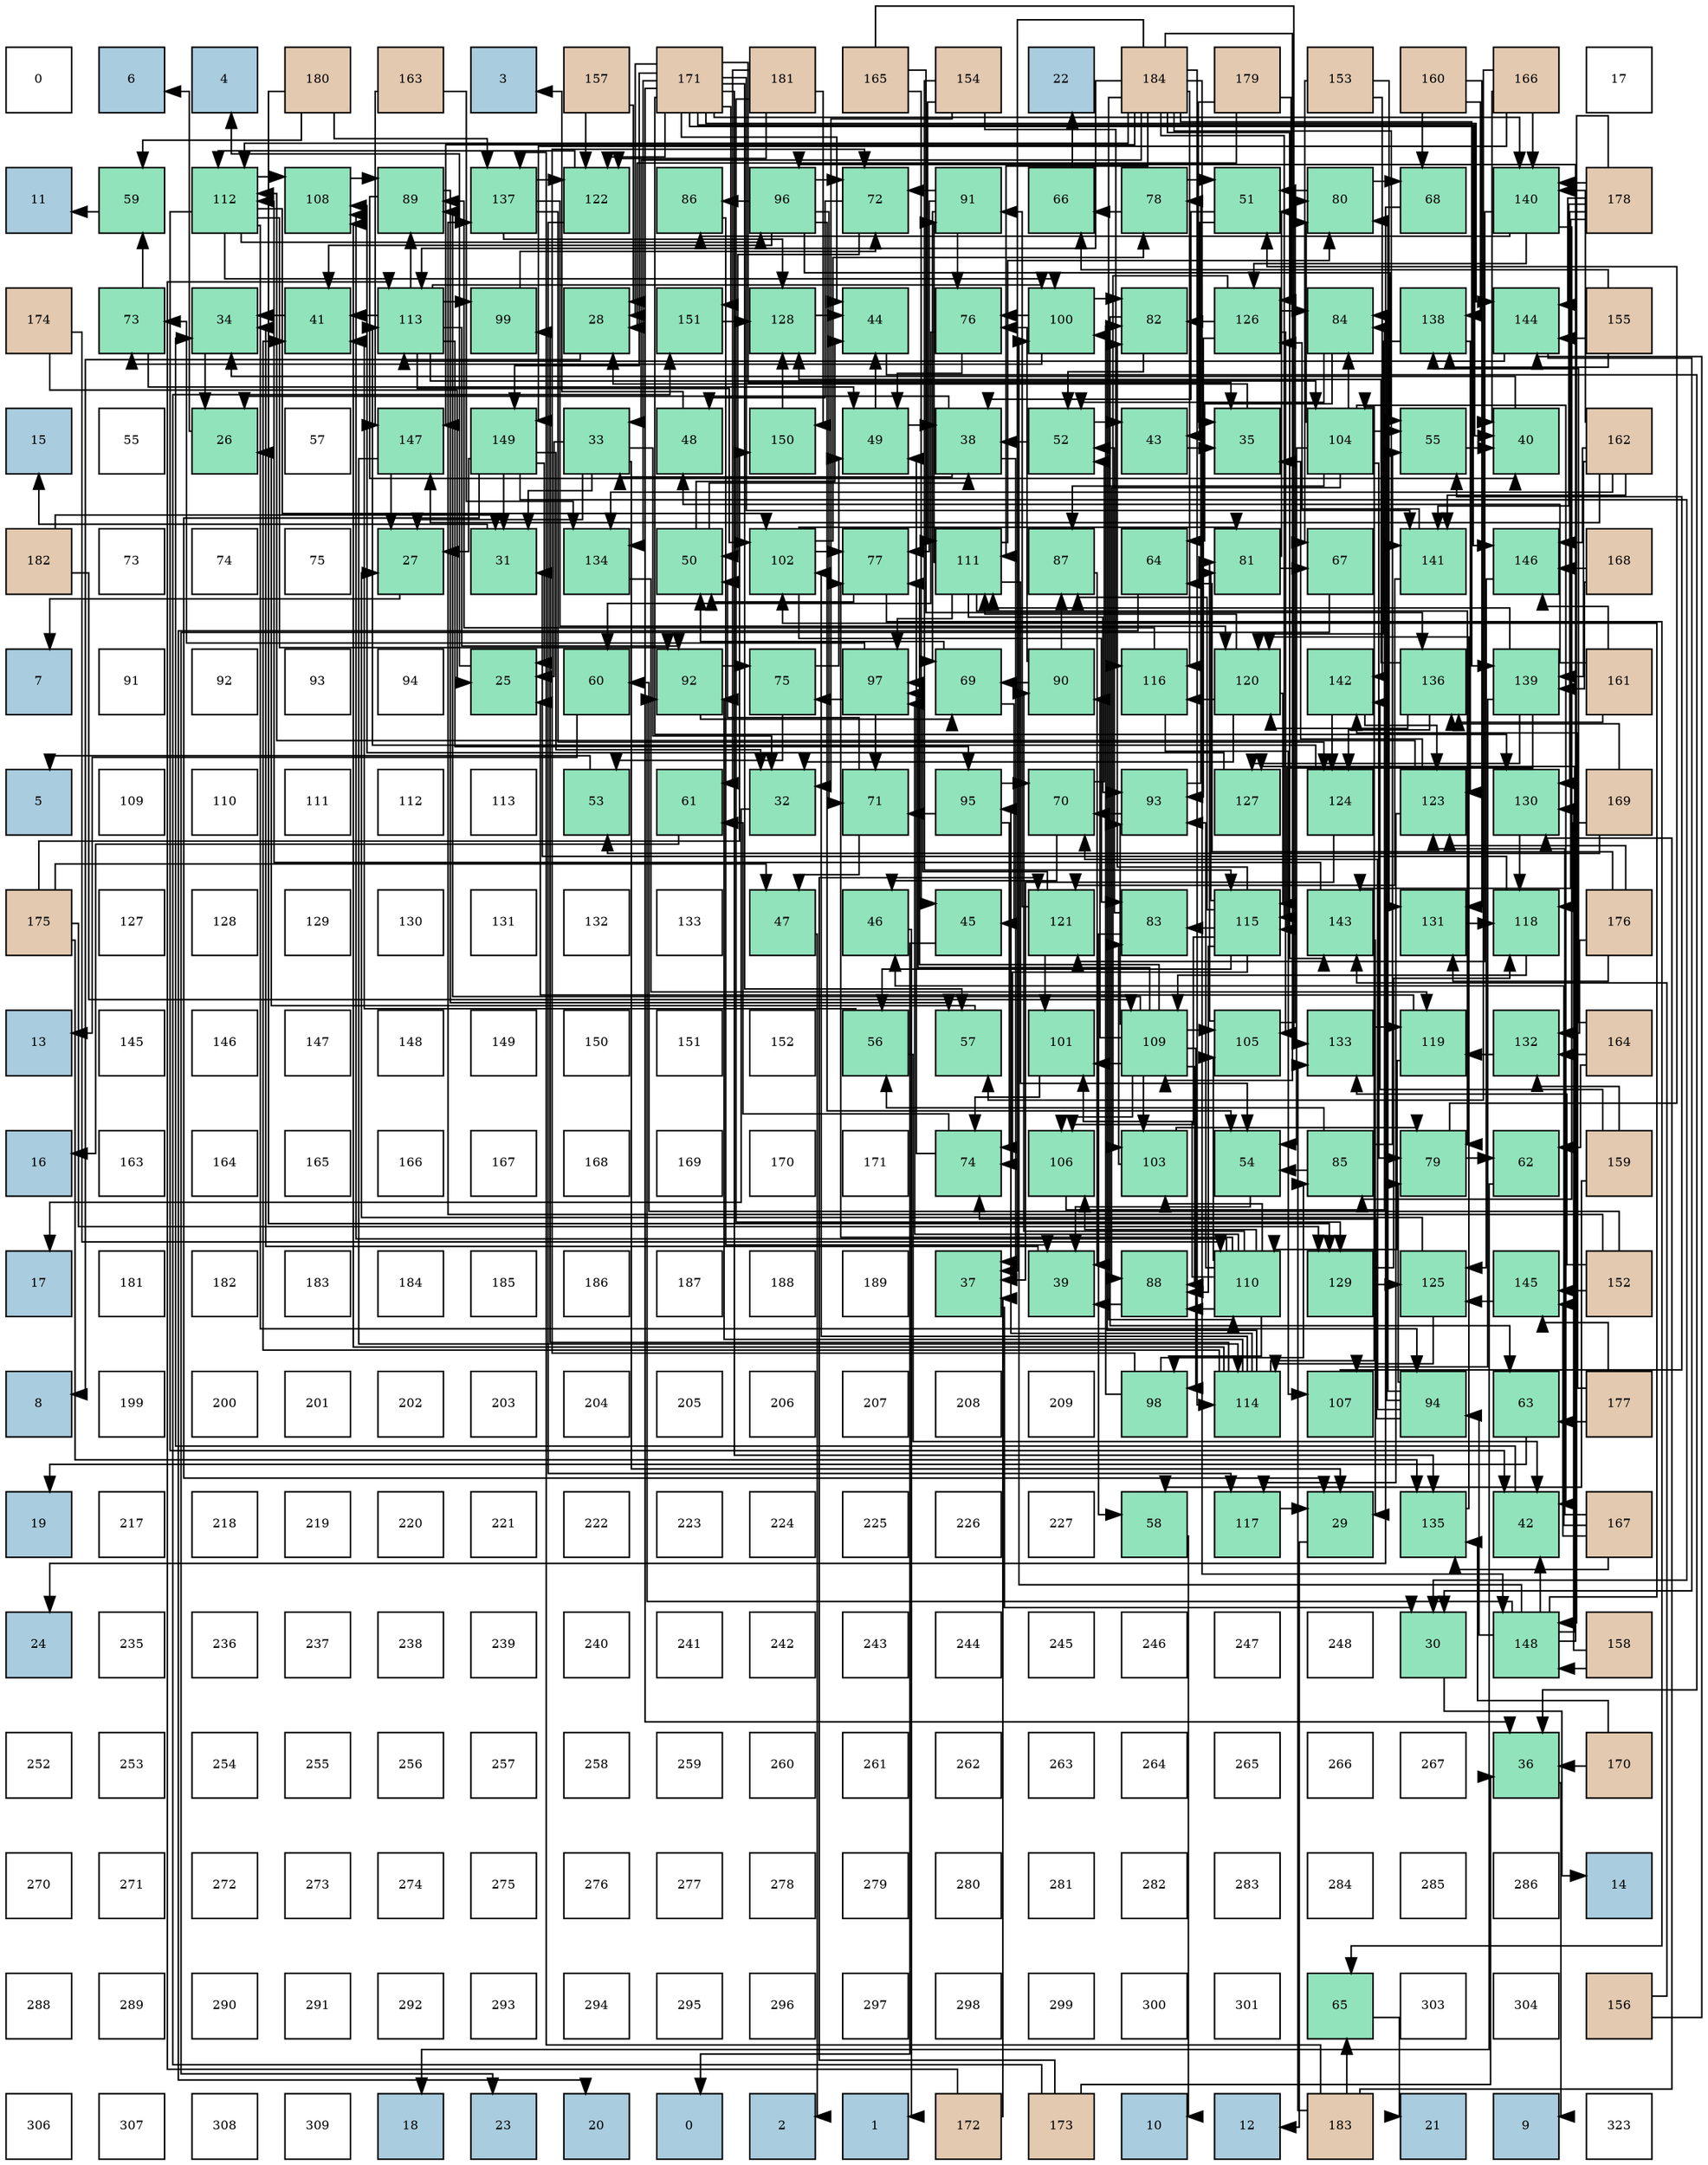 digraph layout{
 rankdir=TB;
 splines=ortho;
 node [style=filled shape=square fixedsize=true width=0.6];
0[label="0", fontsize=8, fillcolor="#ffffff"];
1[label="6", fontsize=8, fillcolor="#a9ccde"];
2[label="4", fontsize=8, fillcolor="#a9ccde"];
3[label="180", fontsize=8, fillcolor="#e3c9af"];
4[label="163", fontsize=8, fillcolor="#e3c9af"];
5[label="3", fontsize=8, fillcolor="#a9ccde"];
6[label="157", fontsize=8, fillcolor="#e3c9af"];
7[label="171", fontsize=8, fillcolor="#e3c9af"];
8[label="181", fontsize=8, fillcolor="#e3c9af"];
9[label="165", fontsize=8, fillcolor="#e3c9af"];
10[label="154", fontsize=8, fillcolor="#e3c9af"];
11[label="22", fontsize=8, fillcolor="#a9ccde"];
12[label="184", fontsize=8, fillcolor="#e3c9af"];
13[label="179", fontsize=8, fillcolor="#e3c9af"];
14[label="153", fontsize=8, fillcolor="#e3c9af"];
15[label="160", fontsize=8, fillcolor="#e3c9af"];
16[label="166", fontsize=8, fillcolor="#e3c9af"];
17[label="17", fontsize=8, fillcolor="#ffffff"];
18[label="11", fontsize=8, fillcolor="#a9ccde"];
19[label="59", fontsize=8, fillcolor="#91e3bb"];
20[label="112", fontsize=8, fillcolor="#91e3bb"];
21[label="108", fontsize=8, fillcolor="#91e3bb"];
22[label="89", fontsize=8, fillcolor="#91e3bb"];
23[label="137", fontsize=8, fillcolor="#91e3bb"];
24[label="122", fontsize=8, fillcolor="#91e3bb"];
25[label="86", fontsize=8, fillcolor="#91e3bb"];
26[label="96", fontsize=8, fillcolor="#91e3bb"];
27[label="72", fontsize=8, fillcolor="#91e3bb"];
28[label="91", fontsize=8, fillcolor="#91e3bb"];
29[label="66", fontsize=8, fillcolor="#91e3bb"];
30[label="78", fontsize=8, fillcolor="#91e3bb"];
31[label="51", fontsize=8, fillcolor="#91e3bb"];
32[label="80", fontsize=8, fillcolor="#91e3bb"];
33[label="68", fontsize=8, fillcolor="#91e3bb"];
34[label="140", fontsize=8, fillcolor="#91e3bb"];
35[label="178", fontsize=8, fillcolor="#e3c9af"];
36[label="174", fontsize=8, fillcolor="#e3c9af"];
37[label="73", fontsize=8, fillcolor="#91e3bb"];
38[label="34", fontsize=8, fillcolor="#91e3bb"];
39[label="41", fontsize=8, fillcolor="#91e3bb"];
40[label="113", fontsize=8, fillcolor="#91e3bb"];
41[label="99", fontsize=8, fillcolor="#91e3bb"];
42[label="28", fontsize=8, fillcolor="#91e3bb"];
43[label="151", fontsize=8, fillcolor="#91e3bb"];
44[label="128", fontsize=8, fillcolor="#91e3bb"];
45[label="44", fontsize=8, fillcolor="#91e3bb"];
46[label="76", fontsize=8, fillcolor="#91e3bb"];
47[label="100", fontsize=8, fillcolor="#91e3bb"];
48[label="82", fontsize=8, fillcolor="#91e3bb"];
49[label="126", fontsize=8, fillcolor="#91e3bb"];
50[label="84", fontsize=8, fillcolor="#91e3bb"];
51[label="138", fontsize=8, fillcolor="#91e3bb"];
52[label="144", fontsize=8, fillcolor="#91e3bb"];
53[label="155", fontsize=8, fillcolor="#e3c9af"];
54[label="15", fontsize=8, fillcolor="#a9ccde"];
55[label="55", fontsize=8, fillcolor="#ffffff"];
56[label="26", fontsize=8, fillcolor="#91e3bb"];
57[label="57", fontsize=8, fillcolor="#ffffff"];
58[label="147", fontsize=8, fillcolor="#91e3bb"];
59[label="149", fontsize=8, fillcolor="#91e3bb"];
60[label="33", fontsize=8, fillcolor="#91e3bb"];
61[label="48", fontsize=8, fillcolor="#91e3bb"];
62[label="150", fontsize=8, fillcolor="#91e3bb"];
63[label="49", fontsize=8, fillcolor="#91e3bb"];
64[label="38", fontsize=8, fillcolor="#91e3bb"];
65[label="52", fontsize=8, fillcolor="#91e3bb"];
66[label="43", fontsize=8, fillcolor="#91e3bb"];
67[label="35", fontsize=8, fillcolor="#91e3bb"];
68[label="104", fontsize=8, fillcolor="#91e3bb"];
69[label="55", fontsize=8, fillcolor="#91e3bb"];
70[label="40", fontsize=8, fillcolor="#91e3bb"];
71[label="162", fontsize=8, fillcolor="#e3c9af"];
72[label="182", fontsize=8, fillcolor="#e3c9af"];
73[label="73", fontsize=8, fillcolor="#ffffff"];
74[label="74", fontsize=8, fillcolor="#ffffff"];
75[label="75", fontsize=8, fillcolor="#ffffff"];
76[label="27", fontsize=8, fillcolor="#91e3bb"];
77[label="31", fontsize=8, fillcolor="#91e3bb"];
78[label="134", fontsize=8, fillcolor="#91e3bb"];
79[label="50", fontsize=8, fillcolor="#91e3bb"];
80[label="102", fontsize=8, fillcolor="#91e3bb"];
81[label="77", fontsize=8, fillcolor="#91e3bb"];
82[label="111", fontsize=8, fillcolor="#91e3bb"];
83[label="87", fontsize=8, fillcolor="#91e3bb"];
84[label="64", fontsize=8, fillcolor="#91e3bb"];
85[label="81", fontsize=8, fillcolor="#91e3bb"];
86[label="67", fontsize=8, fillcolor="#91e3bb"];
87[label="141", fontsize=8, fillcolor="#91e3bb"];
88[label="146", fontsize=8, fillcolor="#91e3bb"];
89[label="168", fontsize=8, fillcolor="#e3c9af"];
90[label="7", fontsize=8, fillcolor="#a9ccde"];
91[label="91", fontsize=8, fillcolor="#ffffff"];
92[label="92", fontsize=8, fillcolor="#ffffff"];
93[label="93", fontsize=8, fillcolor="#ffffff"];
94[label="94", fontsize=8, fillcolor="#ffffff"];
95[label="25", fontsize=8, fillcolor="#91e3bb"];
96[label="60", fontsize=8, fillcolor="#91e3bb"];
97[label="92", fontsize=8, fillcolor="#91e3bb"];
98[label="75", fontsize=8, fillcolor="#91e3bb"];
99[label="97", fontsize=8, fillcolor="#91e3bb"];
100[label="69", fontsize=8, fillcolor="#91e3bb"];
101[label="90", fontsize=8, fillcolor="#91e3bb"];
102[label="116", fontsize=8, fillcolor="#91e3bb"];
103[label="120", fontsize=8, fillcolor="#91e3bb"];
104[label="142", fontsize=8, fillcolor="#91e3bb"];
105[label="136", fontsize=8, fillcolor="#91e3bb"];
106[label="139", fontsize=8, fillcolor="#91e3bb"];
107[label="161", fontsize=8, fillcolor="#e3c9af"];
108[label="5", fontsize=8, fillcolor="#a9ccde"];
109[label="109", fontsize=8, fillcolor="#ffffff"];
110[label="110", fontsize=8, fillcolor="#ffffff"];
111[label="111", fontsize=8, fillcolor="#ffffff"];
112[label="112", fontsize=8, fillcolor="#ffffff"];
113[label="113", fontsize=8, fillcolor="#ffffff"];
114[label="53", fontsize=8, fillcolor="#91e3bb"];
115[label="61", fontsize=8, fillcolor="#91e3bb"];
116[label="32", fontsize=8, fillcolor="#91e3bb"];
117[label="71", fontsize=8, fillcolor="#91e3bb"];
118[label="95", fontsize=8, fillcolor="#91e3bb"];
119[label="70", fontsize=8, fillcolor="#91e3bb"];
120[label="93", fontsize=8, fillcolor="#91e3bb"];
121[label="127", fontsize=8, fillcolor="#91e3bb"];
122[label="124", fontsize=8, fillcolor="#91e3bb"];
123[label="123", fontsize=8, fillcolor="#91e3bb"];
124[label="130", fontsize=8, fillcolor="#91e3bb"];
125[label="169", fontsize=8, fillcolor="#e3c9af"];
126[label="175", fontsize=8, fillcolor="#e3c9af"];
127[label="127", fontsize=8, fillcolor="#ffffff"];
128[label="128", fontsize=8, fillcolor="#ffffff"];
129[label="129", fontsize=8, fillcolor="#ffffff"];
130[label="130", fontsize=8, fillcolor="#ffffff"];
131[label="131", fontsize=8, fillcolor="#ffffff"];
132[label="132", fontsize=8, fillcolor="#ffffff"];
133[label="133", fontsize=8, fillcolor="#ffffff"];
134[label="47", fontsize=8, fillcolor="#91e3bb"];
135[label="46", fontsize=8, fillcolor="#91e3bb"];
136[label="45", fontsize=8, fillcolor="#91e3bb"];
137[label="121", fontsize=8, fillcolor="#91e3bb"];
138[label="83", fontsize=8, fillcolor="#91e3bb"];
139[label="115", fontsize=8, fillcolor="#91e3bb"];
140[label="143", fontsize=8, fillcolor="#91e3bb"];
141[label="131", fontsize=8, fillcolor="#91e3bb"];
142[label="118", fontsize=8, fillcolor="#91e3bb"];
143[label="176", fontsize=8, fillcolor="#e3c9af"];
144[label="13", fontsize=8, fillcolor="#a9ccde"];
145[label="145", fontsize=8, fillcolor="#ffffff"];
146[label="146", fontsize=8, fillcolor="#ffffff"];
147[label="147", fontsize=8, fillcolor="#ffffff"];
148[label="148", fontsize=8, fillcolor="#ffffff"];
149[label="149", fontsize=8, fillcolor="#ffffff"];
150[label="150", fontsize=8, fillcolor="#ffffff"];
151[label="151", fontsize=8, fillcolor="#ffffff"];
152[label="152", fontsize=8, fillcolor="#ffffff"];
153[label="56", fontsize=8, fillcolor="#91e3bb"];
154[label="57", fontsize=8, fillcolor="#91e3bb"];
155[label="101", fontsize=8, fillcolor="#91e3bb"];
156[label="109", fontsize=8, fillcolor="#91e3bb"];
157[label="105", fontsize=8, fillcolor="#91e3bb"];
158[label="133", fontsize=8, fillcolor="#91e3bb"];
159[label="119", fontsize=8, fillcolor="#91e3bb"];
160[label="132", fontsize=8, fillcolor="#91e3bb"];
161[label="164", fontsize=8, fillcolor="#e3c9af"];
162[label="16", fontsize=8, fillcolor="#a9ccde"];
163[label="163", fontsize=8, fillcolor="#ffffff"];
164[label="164", fontsize=8, fillcolor="#ffffff"];
165[label="165", fontsize=8, fillcolor="#ffffff"];
166[label="166", fontsize=8, fillcolor="#ffffff"];
167[label="167", fontsize=8, fillcolor="#ffffff"];
168[label="168", fontsize=8, fillcolor="#ffffff"];
169[label="169", fontsize=8, fillcolor="#ffffff"];
170[label="170", fontsize=8, fillcolor="#ffffff"];
171[label="171", fontsize=8, fillcolor="#ffffff"];
172[label="74", fontsize=8, fillcolor="#91e3bb"];
173[label="106", fontsize=8, fillcolor="#91e3bb"];
174[label="103", fontsize=8, fillcolor="#91e3bb"];
175[label="54", fontsize=8, fillcolor="#91e3bb"];
176[label="85", fontsize=8, fillcolor="#91e3bb"];
177[label="79", fontsize=8, fillcolor="#91e3bb"];
178[label="62", fontsize=8, fillcolor="#91e3bb"];
179[label="159", fontsize=8, fillcolor="#e3c9af"];
180[label="17", fontsize=8, fillcolor="#a9ccde"];
181[label="181", fontsize=8, fillcolor="#ffffff"];
182[label="182", fontsize=8, fillcolor="#ffffff"];
183[label="183", fontsize=8, fillcolor="#ffffff"];
184[label="184", fontsize=8, fillcolor="#ffffff"];
185[label="185", fontsize=8, fillcolor="#ffffff"];
186[label="186", fontsize=8, fillcolor="#ffffff"];
187[label="187", fontsize=8, fillcolor="#ffffff"];
188[label="188", fontsize=8, fillcolor="#ffffff"];
189[label="189", fontsize=8, fillcolor="#ffffff"];
190[label="37", fontsize=8, fillcolor="#91e3bb"];
191[label="39", fontsize=8, fillcolor="#91e3bb"];
192[label="88", fontsize=8, fillcolor="#91e3bb"];
193[label="110", fontsize=8, fillcolor="#91e3bb"];
194[label="129", fontsize=8, fillcolor="#91e3bb"];
195[label="125", fontsize=8, fillcolor="#91e3bb"];
196[label="145", fontsize=8, fillcolor="#91e3bb"];
197[label="152", fontsize=8, fillcolor="#e3c9af"];
198[label="8", fontsize=8, fillcolor="#a9ccde"];
199[label="199", fontsize=8, fillcolor="#ffffff"];
200[label="200", fontsize=8, fillcolor="#ffffff"];
201[label="201", fontsize=8, fillcolor="#ffffff"];
202[label="202", fontsize=8, fillcolor="#ffffff"];
203[label="203", fontsize=8, fillcolor="#ffffff"];
204[label="204", fontsize=8, fillcolor="#ffffff"];
205[label="205", fontsize=8, fillcolor="#ffffff"];
206[label="206", fontsize=8, fillcolor="#ffffff"];
207[label="207", fontsize=8, fillcolor="#ffffff"];
208[label="208", fontsize=8, fillcolor="#ffffff"];
209[label="209", fontsize=8, fillcolor="#ffffff"];
210[label="98", fontsize=8, fillcolor="#91e3bb"];
211[label="114", fontsize=8, fillcolor="#91e3bb"];
212[label="107", fontsize=8, fillcolor="#91e3bb"];
213[label="94", fontsize=8, fillcolor="#91e3bb"];
214[label="63", fontsize=8, fillcolor="#91e3bb"];
215[label="177", fontsize=8, fillcolor="#e3c9af"];
216[label="19", fontsize=8, fillcolor="#a9ccde"];
217[label="217", fontsize=8, fillcolor="#ffffff"];
218[label="218", fontsize=8, fillcolor="#ffffff"];
219[label="219", fontsize=8, fillcolor="#ffffff"];
220[label="220", fontsize=8, fillcolor="#ffffff"];
221[label="221", fontsize=8, fillcolor="#ffffff"];
222[label="222", fontsize=8, fillcolor="#ffffff"];
223[label="223", fontsize=8, fillcolor="#ffffff"];
224[label="224", fontsize=8, fillcolor="#ffffff"];
225[label="225", fontsize=8, fillcolor="#ffffff"];
226[label="226", fontsize=8, fillcolor="#ffffff"];
227[label="227", fontsize=8, fillcolor="#ffffff"];
228[label="58", fontsize=8, fillcolor="#91e3bb"];
229[label="117", fontsize=8, fillcolor="#91e3bb"];
230[label="29", fontsize=8, fillcolor="#91e3bb"];
231[label="135", fontsize=8, fillcolor="#91e3bb"];
232[label="42", fontsize=8, fillcolor="#91e3bb"];
233[label="167", fontsize=8, fillcolor="#e3c9af"];
234[label="24", fontsize=8, fillcolor="#a9ccde"];
235[label="235", fontsize=8, fillcolor="#ffffff"];
236[label="236", fontsize=8, fillcolor="#ffffff"];
237[label="237", fontsize=8, fillcolor="#ffffff"];
238[label="238", fontsize=8, fillcolor="#ffffff"];
239[label="239", fontsize=8, fillcolor="#ffffff"];
240[label="240", fontsize=8, fillcolor="#ffffff"];
241[label="241", fontsize=8, fillcolor="#ffffff"];
242[label="242", fontsize=8, fillcolor="#ffffff"];
243[label="243", fontsize=8, fillcolor="#ffffff"];
244[label="244", fontsize=8, fillcolor="#ffffff"];
245[label="245", fontsize=8, fillcolor="#ffffff"];
246[label="246", fontsize=8, fillcolor="#ffffff"];
247[label="247", fontsize=8, fillcolor="#ffffff"];
248[label="248", fontsize=8, fillcolor="#ffffff"];
249[label="30", fontsize=8, fillcolor="#91e3bb"];
250[label="148", fontsize=8, fillcolor="#91e3bb"];
251[label="158", fontsize=8, fillcolor="#e3c9af"];
252[label="252", fontsize=8, fillcolor="#ffffff"];
253[label="253", fontsize=8, fillcolor="#ffffff"];
254[label="254", fontsize=8, fillcolor="#ffffff"];
255[label="255", fontsize=8, fillcolor="#ffffff"];
256[label="256", fontsize=8, fillcolor="#ffffff"];
257[label="257", fontsize=8, fillcolor="#ffffff"];
258[label="258", fontsize=8, fillcolor="#ffffff"];
259[label="259", fontsize=8, fillcolor="#ffffff"];
260[label="260", fontsize=8, fillcolor="#ffffff"];
261[label="261", fontsize=8, fillcolor="#ffffff"];
262[label="262", fontsize=8, fillcolor="#ffffff"];
263[label="263", fontsize=8, fillcolor="#ffffff"];
264[label="264", fontsize=8, fillcolor="#ffffff"];
265[label="265", fontsize=8, fillcolor="#ffffff"];
266[label="266", fontsize=8, fillcolor="#ffffff"];
267[label="267", fontsize=8, fillcolor="#ffffff"];
268[label="36", fontsize=8, fillcolor="#91e3bb"];
269[label="170", fontsize=8, fillcolor="#e3c9af"];
270[label="270", fontsize=8, fillcolor="#ffffff"];
271[label="271", fontsize=8, fillcolor="#ffffff"];
272[label="272", fontsize=8, fillcolor="#ffffff"];
273[label="273", fontsize=8, fillcolor="#ffffff"];
274[label="274", fontsize=8, fillcolor="#ffffff"];
275[label="275", fontsize=8, fillcolor="#ffffff"];
276[label="276", fontsize=8, fillcolor="#ffffff"];
277[label="277", fontsize=8, fillcolor="#ffffff"];
278[label="278", fontsize=8, fillcolor="#ffffff"];
279[label="279", fontsize=8, fillcolor="#ffffff"];
280[label="280", fontsize=8, fillcolor="#ffffff"];
281[label="281", fontsize=8, fillcolor="#ffffff"];
282[label="282", fontsize=8, fillcolor="#ffffff"];
283[label="283", fontsize=8, fillcolor="#ffffff"];
284[label="284", fontsize=8, fillcolor="#ffffff"];
285[label="285", fontsize=8, fillcolor="#ffffff"];
286[label="286", fontsize=8, fillcolor="#ffffff"];
287[label="14", fontsize=8, fillcolor="#a9ccde"];
288[label="288", fontsize=8, fillcolor="#ffffff"];
289[label="289", fontsize=8, fillcolor="#ffffff"];
290[label="290", fontsize=8, fillcolor="#ffffff"];
291[label="291", fontsize=8, fillcolor="#ffffff"];
292[label="292", fontsize=8, fillcolor="#ffffff"];
293[label="293", fontsize=8, fillcolor="#ffffff"];
294[label="294", fontsize=8, fillcolor="#ffffff"];
295[label="295", fontsize=8, fillcolor="#ffffff"];
296[label="296", fontsize=8, fillcolor="#ffffff"];
297[label="297", fontsize=8, fillcolor="#ffffff"];
298[label="298", fontsize=8, fillcolor="#ffffff"];
299[label="299", fontsize=8, fillcolor="#ffffff"];
300[label="300", fontsize=8, fillcolor="#ffffff"];
301[label="301", fontsize=8, fillcolor="#ffffff"];
302[label="65", fontsize=8, fillcolor="#91e3bb"];
303[label="303", fontsize=8, fillcolor="#ffffff"];
304[label="304", fontsize=8, fillcolor="#ffffff"];
305[label="156", fontsize=8, fillcolor="#e3c9af"];
306[label="306", fontsize=8, fillcolor="#ffffff"];
307[label="307", fontsize=8, fillcolor="#ffffff"];
308[label="308", fontsize=8, fillcolor="#ffffff"];
309[label="309", fontsize=8, fillcolor="#ffffff"];
310[label="18", fontsize=8, fillcolor="#a9ccde"];
311[label="23", fontsize=8, fillcolor="#a9ccde"];
312[label="20", fontsize=8, fillcolor="#a9ccde"];
313[label="0", fontsize=8, fillcolor="#a9ccde"];
314[label="2", fontsize=8, fillcolor="#a9ccde"];
315[label="1", fontsize=8, fillcolor="#a9ccde"];
316[label="172", fontsize=8, fillcolor="#e3c9af"];
317[label="173", fontsize=8, fillcolor="#e3c9af"];
318[label="10", fontsize=8, fillcolor="#a9ccde"];
319[label="12", fontsize=8, fillcolor="#a9ccde"];
320[label="183", fontsize=8, fillcolor="#e3c9af"];
321[label="21", fontsize=8, fillcolor="#a9ccde"];
322[label="9", fontsize=8, fillcolor="#a9ccde"];
323[label="323", fontsize=8, fillcolor="#ffffff"];
edge [constraint=false, style=vis];95 -> 2;
56 -> 1;
76 -> 90;
42 -> 198;
230 -> 319;
249 -> 287;
77 -> 54;
116 -> 180;
60 -> 95;
60 -> 76;
60 -> 230;
60 -> 77;
60 -> 116;
38 -> 56;
67 -> 42;
268 -> 322;
190 -> 249;
64 -> 56;
64 -> 60;
64 -> 190;
191 -> 38;
70 -> 38;
39 -> 38;
232 -> 38;
66 -> 67;
45 -> 268;
136 -> 313;
135 -> 315;
134 -> 314;
61 -> 5;
63 -> 64;
63 -> 45;
79 -> 64;
79 -> 45;
31 -> 64;
31 -> 66;
65 -> 64;
65 -> 66;
114 -> 108;
175 -> 191;
69 -> 70;
153 -> 39;
153 -> 232;
154 -> 56;
228 -> 318;
19 -> 18;
96 -> 144;
115 -> 162;
178 -> 310;
214 -> 216;
84 -> 312;
302 -> 321;
29 -> 11;
86 -> 311;
33 -> 234;
100 -> 136;
100 -> 79;
119 -> 135;
119 -> 65;
117 -> 134;
117 -> 79;
27 -> 61;
27 -> 79;
37 -> 63;
37 -> 19;
172 -> 63;
172 -> 115;
98 -> 63;
98 -> 114;
46 -> 63;
46 -> 96;
81 -> 79;
81 -> 302;
30 -> 31;
30 -> 29;
177 -> 31;
177 -> 178;
32 -> 31;
32 -> 33;
85 -> 31;
85 -> 86;
48 -> 65;
48 -> 214;
138 -> 65;
138 -> 228;
50 -> 65;
50 -> 84;
176 -> 175;
176 -> 69;
176 -> 153;
25 -> 191;
83 -> 191;
192 -> 191;
22 -> 70;
22 -> 154;
101 -> 100;
101 -> 46;
101 -> 83;
28 -> 100;
28 -> 27;
28 -> 46;
28 -> 81;
97 -> 100;
97 -> 98;
120 -> 119;
120 -> 30;
213 -> 119;
213 -> 172;
213 -> 177;
213 -> 32;
213 -> 50;
118 -> 119;
118 -> 117;
118 -> 172;
26 -> 39;
26 -> 175;
26 -> 69;
26 -> 117;
26 -> 27;
26 -> 25;
99 -> 117;
99 -> 37;
99 -> 98;
210 -> 27;
210 -> 48;
210 -> 176;
41 -> 27;
47 -> 37;
47 -> 46;
47 -> 48;
155 -> 172;
80 -> 81;
80 -> 30;
80 -> 85;
80 -> 138;
174 -> 177;
174 -> 138;
68 -> 232;
68 -> 175;
68 -> 69;
68 -> 177;
68 -> 32;
68 -> 50;
68 -> 83;
68 -> 192;
157 -> 32;
157 -> 85;
173 -> 50;
212 -> 69;
21 -> 22;
156 -> 81;
156 -> 192;
156 -> 22;
156 -> 101;
156 -> 120;
156 -> 99;
156 -> 210;
156 -> 155;
156 -> 174;
156 -> 157;
156 -> 173;
193 -> 81;
193 -> 192;
193 -> 101;
193 -> 120;
193 -> 99;
193 -> 210;
193 -> 155;
193 -> 174;
193 -> 157;
193 -> 173;
193 -> 21;
82 -> 175;
82 -> 177;
82 -> 32;
82 -> 28;
82 -> 120;
82 -> 99;
20 -> 232;
20 -> 97;
20 -> 213;
20 -> 26;
20 -> 47;
20 -> 80;
20 -> 21;
40 -> 39;
40 -> 22;
40 -> 97;
40 -> 118;
40 -> 41;
40 -> 47;
40 -> 80;
40 -> 68;
211 -> 39;
211 -> 97;
211 -> 118;
211 -> 41;
211 -> 47;
211 -> 80;
211 -> 68;
211 -> 21;
139 -> 153;
139 -> 172;
139 -> 85;
139 -> 48;
139 -> 138;
139 -> 83;
139 -> 192;
139 -> 173;
102 -> 22;
102 -> 212;
229 -> 230;
142 -> 77;
142 -> 156;
159 -> 95;
159 -> 193;
103 -> 116;
103 -> 82;
103 -> 139;
103 -> 102;
137 -> 28;
137 -> 99;
137 -> 155;
24 -> 20;
24 -> 229;
123 -> 67;
123 -> 20;
123 -> 229;
122 -> 190;
122 -> 40;
195 -> 76;
195 -> 211;
49 -> 48;
49 -> 50;
49 -> 120;
49 -> 174;
49 -> 157;
121 -> 21;
44 -> 45;
194 -> 142;
194 -> 195;
124 -> 142;
141 -> 142;
160 -> 159;
158 -> 159;
78 -> 159;
231 -> 103;
105 -> 103;
105 -> 122;
105 -> 44;
23 -> 103;
23 -> 24;
23 -> 122;
23 -> 44;
51 -> 103;
51 -> 123;
106 -> 212;
106 -> 82;
106 -> 139;
106 -> 121;
34 -> 176;
34 -> 25;
34 -> 137;
34 -> 49;
87 -> 137;
87 -> 49;
104 -> 123;
104 -> 122;
140 -> 230;
140 -> 20;
52 -> 249;
52 -> 40;
196 -> 195;
88 -> 195;
58 -> 76;
58 -> 211;
250 -> 232;
250 -> 97;
250 -> 213;
250 -> 26;
250 -> 47;
250 -> 80;
250 -> 121;
59 -> 95;
59 -> 76;
59 -> 230;
59 -> 249;
59 -> 77;
59 -> 116;
62 -> 44;
43 -> 44;
197 -> 96;
197 -> 158;
197 -> 23;
197 -> 196;
14 -> 86;
14 -> 141;
14 -> 104;
10 -> 116;
10 -> 82;
10 -> 139;
10 -> 102;
53 -> 29;
53 -> 51;
53 -> 52;
305 -> 140;
305 -> 52;
6 -> 42;
6 -> 24;
251 -> 124;
251 -> 250;
179 -> 228;
179 -> 160;
179 -> 104;
15 -> 33;
15 -> 141;
15 -> 51;
107 -> 61;
107 -> 105;
107 -> 88;
71 -> 78;
71 -> 106;
71 -> 34;
71 -> 87;
71 -> 88;
71 -> 58;
4 -> 78;
4 -> 58;
161 -> 178;
161 -> 160;
161 -> 51;
9 -> 136;
9 -> 158;
9 -> 105;
16 -> 70;
16 -> 154;
16 -> 34;
16 -> 59;
233 -> 135;
233 -> 123;
233 -> 231;
233 -> 196;
89 -> 106;
89 -> 88;
125 -> 114;
125 -> 142;
125 -> 105;
269 -> 268;
269 -> 231;
7 -> 42;
7 -> 67;
7 -> 268;
7 -> 70;
7 -> 45;
7 -> 154;
7 -> 24;
7 -> 124;
7 -> 78;
7 -> 231;
7 -> 34;
7 -> 87;
7 -> 52;
7 -> 88;
7 -> 59;
7 -> 43;
316 -> 190;
316 -> 40;
317 -> 268;
317 -> 137;
317 -> 43;
36 -> 95;
36 -> 193;
126 -> 134;
126 -> 194;
126 -> 231;
126 -> 62;
143 -> 84;
143 -> 123;
143 -> 141;
143 -> 160;
215 -> 214;
215 -> 104;
215 -> 196;
35 -> 124;
35 -> 34;
35 -> 87;
35 -> 140;
35 -> 52;
35 -> 250;
13 -> 42;
13 -> 67;
13 -> 49;
3 -> 19;
3 -> 194;
3 -> 23;
8 -> 115;
8 -> 24;
8 -> 194;
8 -> 62;
72 -> 77;
72 -> 156;
320 -> 302;
320 -> 124;
320 -> 158;
320 -> 23;
12 -> 60;
12 -> 190;
12 -> 156;
12 -> 193;
12 -> 82;
12 -> 20;
12 -> 40;
12 -> 211;
12 -> 139;
12 -> 102;
12 -> 106;
12 -> 87;
12 -> 140;
12 -> 58;
12 -> 250;
edge [constraint=true, style=invis];
0 -> 18 -> 36 -> 54 -> 72 -> 90 -> 108 -> 126 -> 144 -> 162 -> 180 -> 198 -> 216 -> 234 -> 252 -> 270 -> 288 -> 306;
1 -> 19 -> 37 -> 55 -> 73 -> 91 -> 109 -> 127 -> 145 -> 163 -> 181 -> 199 -> 217 -> 235 -> 253 -> 271 -> 289 -> 307;
2 -> 20 -> 38 -> 56 -> 74 -> 92 -> 110 -> 128 -> 146 -> 164 -> 182 -> 200 -> 218 -> 236 -> 254 -> 272 -> 290 -> 308;
3 -> 21 -> 39 -> 57 -> 75 -> 93 -> 111 -> 129 -> 147 -> 165 -> 183 -> 201 -> 219 -> 237 -> 255 -> 273 -> 291 -> 309;
4 -> 22 -> 40 -> 58 -> 76 -> 94 -> 112 -> 130 -> 148 -> 166 -> 184 -> 202 -> 220 -> 238 -> 256 -> 274 -> 292 -> 310;
5 -> 23 -> 41 -> 59 -> 77 -> 95 -> 113 -> 131 -> 149 -> 167 -> 185 -> 203 -> 221 -> 239 -> 257 -> 275 -> 293 -> 311;
6 -> 24 -> 42 -> 60 -> 78 -> 96 -> 114 -> 132 -> 150 -> 168 -> 186 -> 204 -> 222 -> 240 -> 258 -> 276 -> 294 -> 312;
7 -> 25 -> 43 -> 61 -> 79 -> 97 -> 115 -> 133 -> 151 -> 169 -> 187 -> 205 -> 223 -> 241 -> 259 -> 277 -> 295 -> 313;
8 -> 26 -> 44 -> 62 -> 80 -> 98 -> 116 -> 134 -> 152 -> 170 -> 188 -> 206 -> 224 -> 242 -> 260 -> 278 -> 296 -> 314;
9 -> 27 -> 45 -> 63 -> 81 -> 99 -> 117 -> 135 -> 153 -> 171 -> 189 -> 207 -> 225 -> 243 -> 261 -> 279 -> 297 -> 315;
10 -> 28 -> 46 -> 64 -> 82 -> 100 -> 118 -> 136 -> 154 -> 172 -> 190 -> 208 -> 226 -> 244 -> 262 -> 280 -> 298 -> 316;
11 -> 29 -> 47 -> 65 -> 83 -> 101 -> 119 -> 137 -> 155 -> 173 -> 191 -> 209 -> 227 -> 245 -> 263 -> 281 -> 299 -> 317;
12 -> 30 -> 48 -> 66 -> 84 -> 102 -> 120 -> 138 -> 156 -> 174 -> 192 -> 210 -> 228 -> 246 -> 264 -> 282 -> 300 -> 318;
13 -> 31 -> 49 -> 67 -> 85 -> 103 -> 121 -> 139 -> 157 -> 175 -> 193 -> 211 -> 229 -> 247 -> 265 -> 283 -> 301 -> 319;
14 -> 32 -> 50 -> 68 -> 86 -> 104 -> 122 -> 140 -> 158 -> 176 -> 194 -> 212 -> 230 -> 248 -> 266 -> 284 -> 302 -> 320;
15 -> 33 -> 51 -> 69 -> 87 -> 105 -> 123 -> 141 -> 159 -> 177 -> 195 -> 213 -> 231 -> 249 -> 267 -> 285 -> 303 -> 321;
16 -> 34 -> 52 -> 70 -> 88 -> 106 -> 124 -> 142 -> 160 -> 178 -> 196 -> 214 -> 232 -> 250 -> 268 -> 286 -> 304 -> 322;
17 -> 35 -> 53 -> 71 -> 89 -> 107 -> 125 -> 143 -> 161 -> 179 -> 197 -> 215 -> 233 -> 251 -> 269 -> 287 -> 305 -> 323;
rank = same {0 -> 1 -> 2 -> 3 -> 4 -> 5 -> 6 -> 7 -> 8 -> 9 -> 10 -> 11 -> 12 -> 13 -> 14 -> 15 -> 16 -> 17};
rank = same {18 -> 19 -> 20 -> 21 -> 22 -> 23 -> 24 -> 25 -> 26 -> 27 -> 28 -> 29 -> 30 -> 31 -> 32 -> 33 -> 34 -> 35};
rank = same {36 -> 37 -> 38 -> 39 -> 40 -> 41 -> 42 -> 43 -> 44 -> 45 -> 46 -> 47 -> 48 -> 49 -> 50 -> 51 -> 52 -> 53};
rank = same {54 -> 55 -> 56 -> 57 -> 58 -> 59 -> 60 -> 61 -> 62 -> 63 -> 64 -> 65 -> 66 -> 67 -> 68 -> 69 -> 70 -> 71};
rank = same {72 -> 73 -> 74 -> 75 -> 76 -> 77 -> 78 -> 79 -> 80 -> 81 -> 82 -> 83 -> 84 -> 85 -> 86 -> 87 -> 88 -> 89};
rank = same {90 -> 91 -> 92 -> 93 -> 94 -> 95 -> 96 -> 97 -> 98 -> 99 -> 100 -> 101 -> 102 -> 103 -> 104 -> 105 -> 106 -> 107};
rank = same {108 -> 109 -> 110 -> 111 -> 112 -> 113 -> 114 -> 115 -> 116 -> 117 -> 118 -> 119 -> 120 -> 121 -> 122 -> 123 -> 124 -> 125};
rank = same {126 -> 127 -> 128 -> 129 -> 130 -> 131 -> 132 -> 133 -> 134 -> 135 -> 136 -> 137 -> 138 -> 139 -> 140 -> 141 -> 142 -> 143};
rank = same {144 -> 145 -> 146 -> 147 -> 148 -> 149 -> 150 -> 151 -> 152 -> 153 -> 154 -> 155 -> 156 -> 157 -> 158 -> 159 -> 160 -> 161};
rank = same {162 -> 163 -> 164 -> 165 -> 166 -> 167 -> 168 -> 169 -> 170 -> 171 -> 172 -> 173 -> 174 -> 175 -> 176 -> 177 -> 178 -> 179};
rank = same {180 -> 181 -> 182 -> 183 -> 184 -> 185 -> 186 -> 187 -> 188 -> 189 -> 190 -> 191 -> 192 -> 193 -> 194 -> 195 -> 196 -> 197};
rank = same {198 -> 199 -> 200 -> 201 -> 202 -> 203 -> 204 -> 205 -> 206 -> 207 -> 208 -> 209 -> 210 -> 211 -> 212 -> 213 -> 214 -> 215};
rank = same {216 -> 217 -> 218 -> 219 -> 220 -> 221 -> 222 -> 223 -> 224 -> 225 -> 226 -> 227 -> 228 -> 229 -> 230 -> 231 -> 232 -> 233};
rank = same {234 -> 235 -> 236 -> 237 -> 238 -> 239 -> 240 -> 241 -> 242 -> 243 -> 244 -> 245 -> 246 -> 247 -> 248 -> 249 -> 250 -> 251};
rank = same {252 -> 253 -> 254 -> 255 -> 256 -> 257 -> 258 -> 259 -> 260 -> 261 -> 262 -> 263 -> 264 -> 265 -> 266 -> 267 -> 268 -> 269};
rank = same {270 -> 271 -> 272 -> 273 -> 274 -> 275 -> 276 -> 277 -> 278 -> 279 -> 280 -> 281 -> 282 -> 283 -> 284 -> 285 -> 286 -> 287};
rank = same {288 -> 289 -> 290 -> 291 -> 292 -> 293 -> 294 -> 295 -> 296 -> 297 -> 298 -> 299 -> 300 -> 301 -> 302 -> 303 -> 304 -> 305};
rank = same {306 -> 307 -> 308 -> 309 -> 310 -> 311 -> 312 -> 313 -> 314 -> 315 -> 316 -> 317 -> 318 -> 319 -> 320 -> 321 -> 322 -> 323};
}